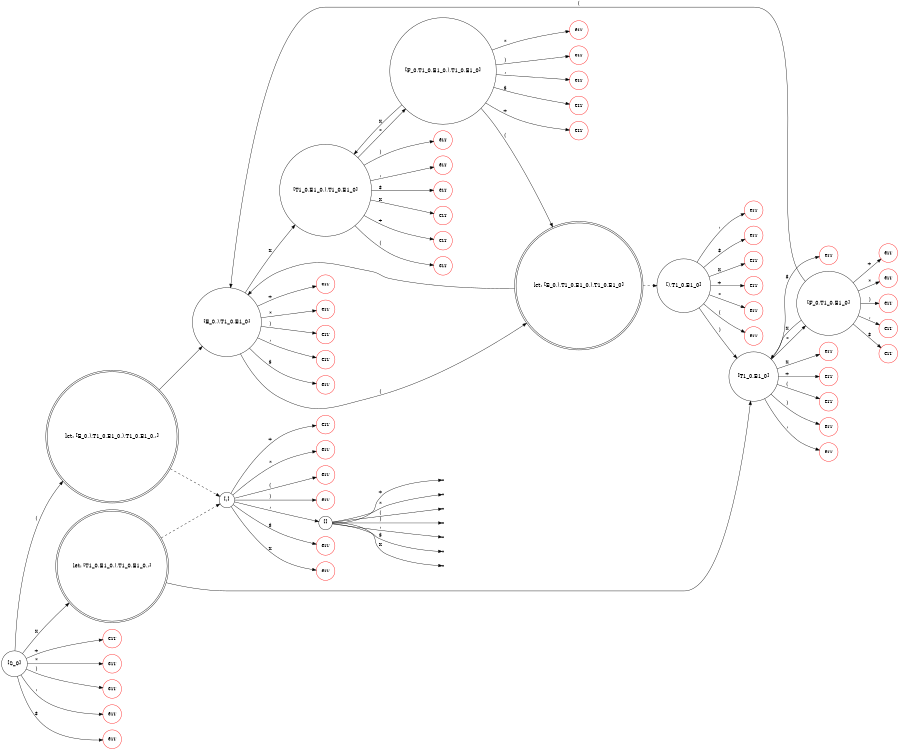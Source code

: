 digraph {
rankdir=LR;
size="8,5";
node [shape = circle, color = black];
0 [label="[S_0]"];
40 [label="[E_0,),T1_0,E1_0]"];
48 [label="[;]"];
61 [label="[]"];
70 [label="[T1_0,E1_0,),T1_0,E1_0]"];
81 [label="[),T1_0,E1_0]"];
96 [label="[T1_0,E1_0]"];
108 [label="[F_0,T1_0,E1_0]"];
127 [label="[F_0,T1_0,E1_0,),T1_0,E1_0]"];
node [shape = doublecircle];
39 [label="let: [E_0,),T1_0,E1_0,),T1_0,E1_0,;]"];
80 [label="let: [E_0,),T1_0,E1_0,),T1_0,E1_0]"];
172 [label="let: [T1_0,E1_0,),T1_0,E1_0,;]"];
node [shape = point];
62;
63;
64;
65;
66;
67;
68;
node [shape = circle, color = red];
16 [label="err"];
17 [label="err"];
26 [label="err"];
27 [label="err"];
28 [label="err"];
56 [label="err"];
57 [label="err"];
58 [label="err"];
59 [label="err"];
60 [label="err"];
69 [label="err"];
78 [label="err"];
79 [label="err"];
89 [label="err"];
90 [label="err"];
91 [label="err"];
92 [label="err"];
93 [label="err"];
94 [label="err"];
95 [label="err"];
104 [label="err"];
105 [label="err"];
106 [label="err"];
107 [label="err"];
116 [label="err"];
117 [label="err"];
118 [label="err"];
119 [label="err"];
120 [label="err"];
121 [label="err"];
122 [label="err"];
123 [label="err"];
124 [label="err"];
125 [label="err"];
126 [label="err"];
135 [label="err"];
136 [label="err"];
137 [label="err"];
138 [label="err"];
139 [label="err"];
140 [label="err"];
142 [label="err"];
143 [label="err"];
144 [label="err"];
0 -> 172 [ label = "x" ];
0 -> 16 [ label = "+" ];
0 -> 17 [ label = "*" ];
0 -> 39 [ label = "(" ];
0 -> 26 [ label = ")" ];
0 -> 27 [ label = ";" ];
0 -> 28 [ label = "$" ];
40 -> 70 [ label = "x" ];
40 -> 78 [ label = "+" ];
40 -> 79 [ label = "*" ];
40 -> 80 [ label = "(" ];
40 -> 89 [ label = ")" ];
40 -> 90 [ label = ";" ];
40 -> 91 [ label = "$" ];
48 -> 56 [ label = "x" ];
48 -> 57 [ label = "+" ];
48 -> 58 [ label = "*" ];
48 -> 59 [ label = "(" ];
48 -> 60 [ label = ")" ];
48 -> 61 [ label = ";" ];
48 -> 69 [ label = "$" ];
39 -> 40;
39 -> 48 [style=dashed];
61 -> 62 [ label = "x" ];
61 -> 63 [ label = "+" ];
61 -> 64 [ label = "*" ];
61 -> 65 [ label = "(" ];
61 -> 66 [ label = ")" ];
61 -> 67 [ label = ";" ];
61 -> 68 [ label = "$" ];
70 -> 125 [ label = "x" ];
70 -> 126 [ label = "+" ];
70 -> 127 [ label = "*" ];
70 -> 135 [ label = "(" ];
70 -> 136 [ label = ")" ];
70 -> 137 [ label = ";" ];
70 -> 138 [ label = "$" ];
81 -> 92 [ label = "x" ];
81 -> 93 [ label = "+" ];
81 -> 94 [ label = "*" ];
81 -> 95 [ label = "(" ];
81 -> 96 [ label = ")" ];
81 -> 104 [ label = ";" ];
81 -> 105 [ label = "$" ];
80 -> 40;
80 -> 81 [style=dashed];
96 -> 106 [ label = "x" ];
96 -> 107 [ label = "+" ];
96 -> 108 [ label = "*" ];
96 -> 116 [ label = "(" ];
96 -> 117 [ label = ")" ];
96 -> 118 [ label = ";" ];
96 -> 119 [ label = "$" ];
108 -> 96 [ label = "x" ];
108 -> 120 [ label = "+" ];
108 -> 121 [ label = "*" ];
108 -> 40 [ label = "(" ];
108 -> 122 [ label = ")" ];
108 -> 123 [ label = ";" ];
108 -> 124 [ label = "$" ];
127 -> 70 [ label = "x" ];
127 -> 139 [ label = "+" ];
127 -> 140 [ label = "*" ];
127 -> 80 [ label = "(" ];
127 -> 142 [ label = ")" ];
127 -> 143 [ label = ";" ];
127 -> 144 [ label = "$" ];
172 -> 96;
172 -> 48 [style=dashed];
}
